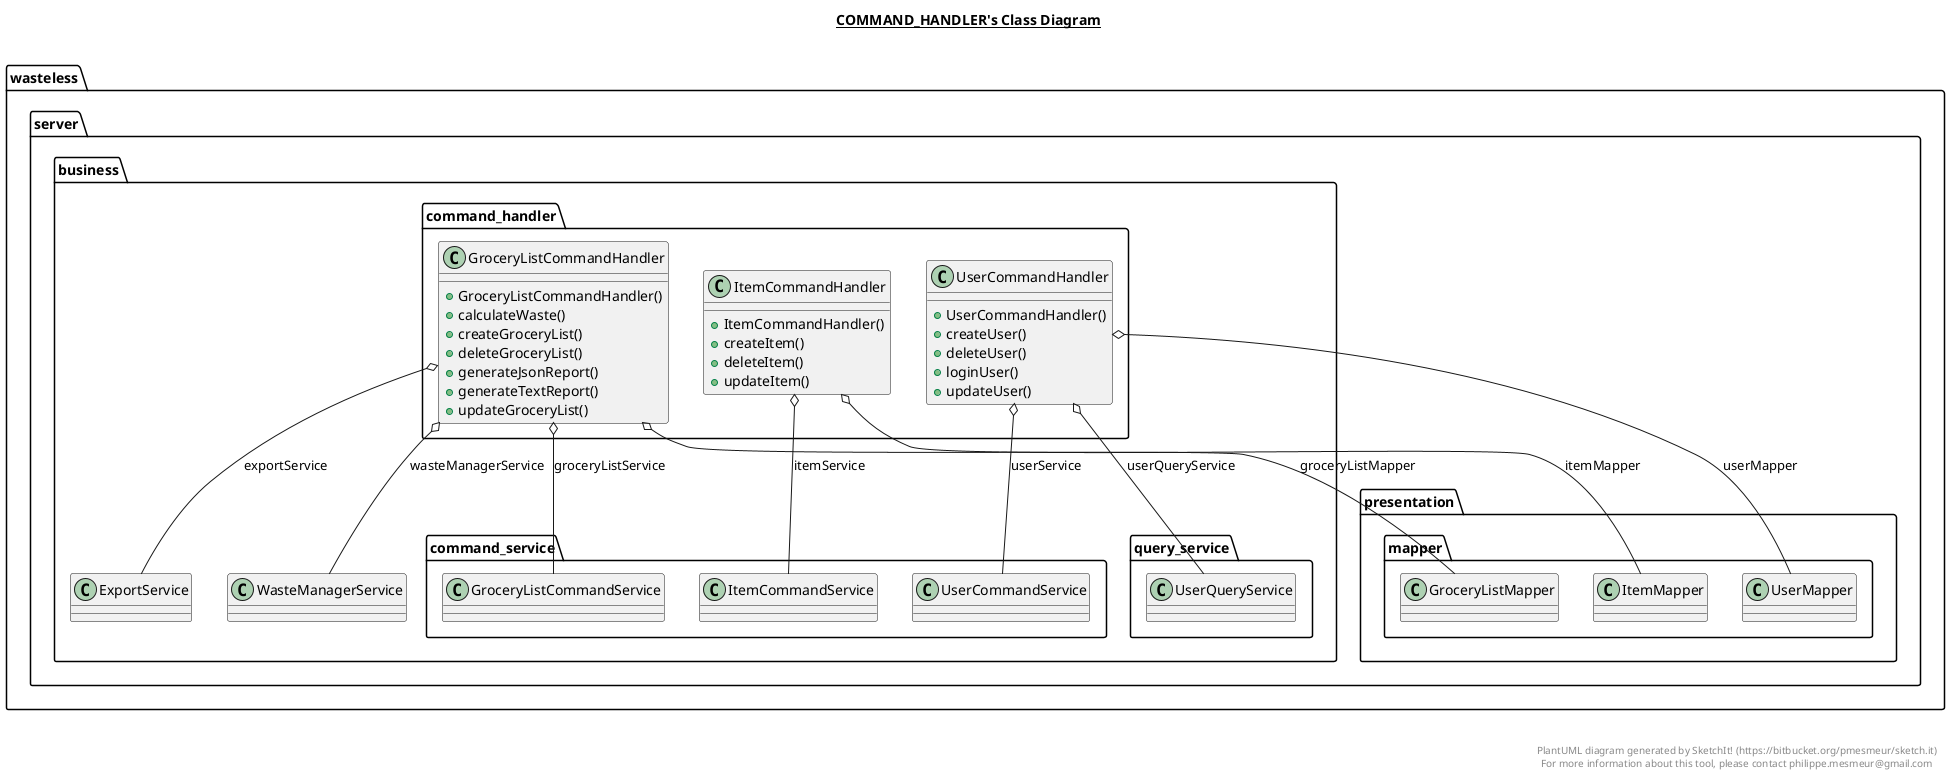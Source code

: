 @startuml

title __COMMAND_HANDLER's Class Diagram__\n

  namespace wasteless.server {
    namespace business {
      namespace command_handler {
        class wasteless.server.business.command_handler.GroceryListCommandHandler {
            + GroceryListCommandHandler()
            + calculateWaste()
            + createGroceryList()
            + deleteGroceryList()
            + generateJsonReport()
            + generateTextReport()
            + updateGroceryList()
        }

        class wasteless.server.business.command_handler.ItemCommandHandler {
                    + ItemCommandHandler()
                    + createItem()
                    + deleteItem()
                    + updateItem()
                }

         class wasteless.server.business.command_handler.UserCommandHandler {
                    + UserCommandHandler()
                    + createUser()
                    + deleteUser()
                    + loginUser()
                    + updateUser()
                }
      }
    }


  }







  wasteless.server.business.command_handler.GroceryListCommandHandler o-- wasteless.server.business.ExportService : exportService
  wasteless.server.business.command_handler.GroceryListCommandHandler o-- wasteless.server.presentation.mapper.GroceryListMapper : groceryListMapper
  wasteless.server.business.command_handler.GroceryListCommandHandler o-- wasteless.server.business.command_service.GroceryListCommandService : groceryListService
  wasteless.server.business.command_handler.GroceryListCommandHandler o-- wasteless.server.business.WasteManagerService : wasteManagerService
  wasteless.server.business.command_handler.ItemCommandHandler o-- wasteless.server.presentation.mapper.ItemMapper : itemMapper
  wasteless.server.business.command_handler.ItemCommandHandler o-- wasteless.server.business.command_service.ItemCommandService : itemService
  wasteless.server.business.command_handler.UserCommandHandler o-- wasteless.server.presentation.mapper.UserMapper : userMapper
  wasteless.server.business.command_handler.UserCommandHandler o-- wasteless.server.business.query_service.UserQueryService : userQueryService
  wasteless.server.business.command_handler.UserCommandHandler o-- wasteless.server.business.command_service.UserCommandService : userService


right footer


PlantUML diagram generated by SketchIt! (https://bitbucket.org/pmesmeur/sketch.it)
For more information about this tool, please contact philippe.mesmeur@gmail.com
endfooter

@enduml
